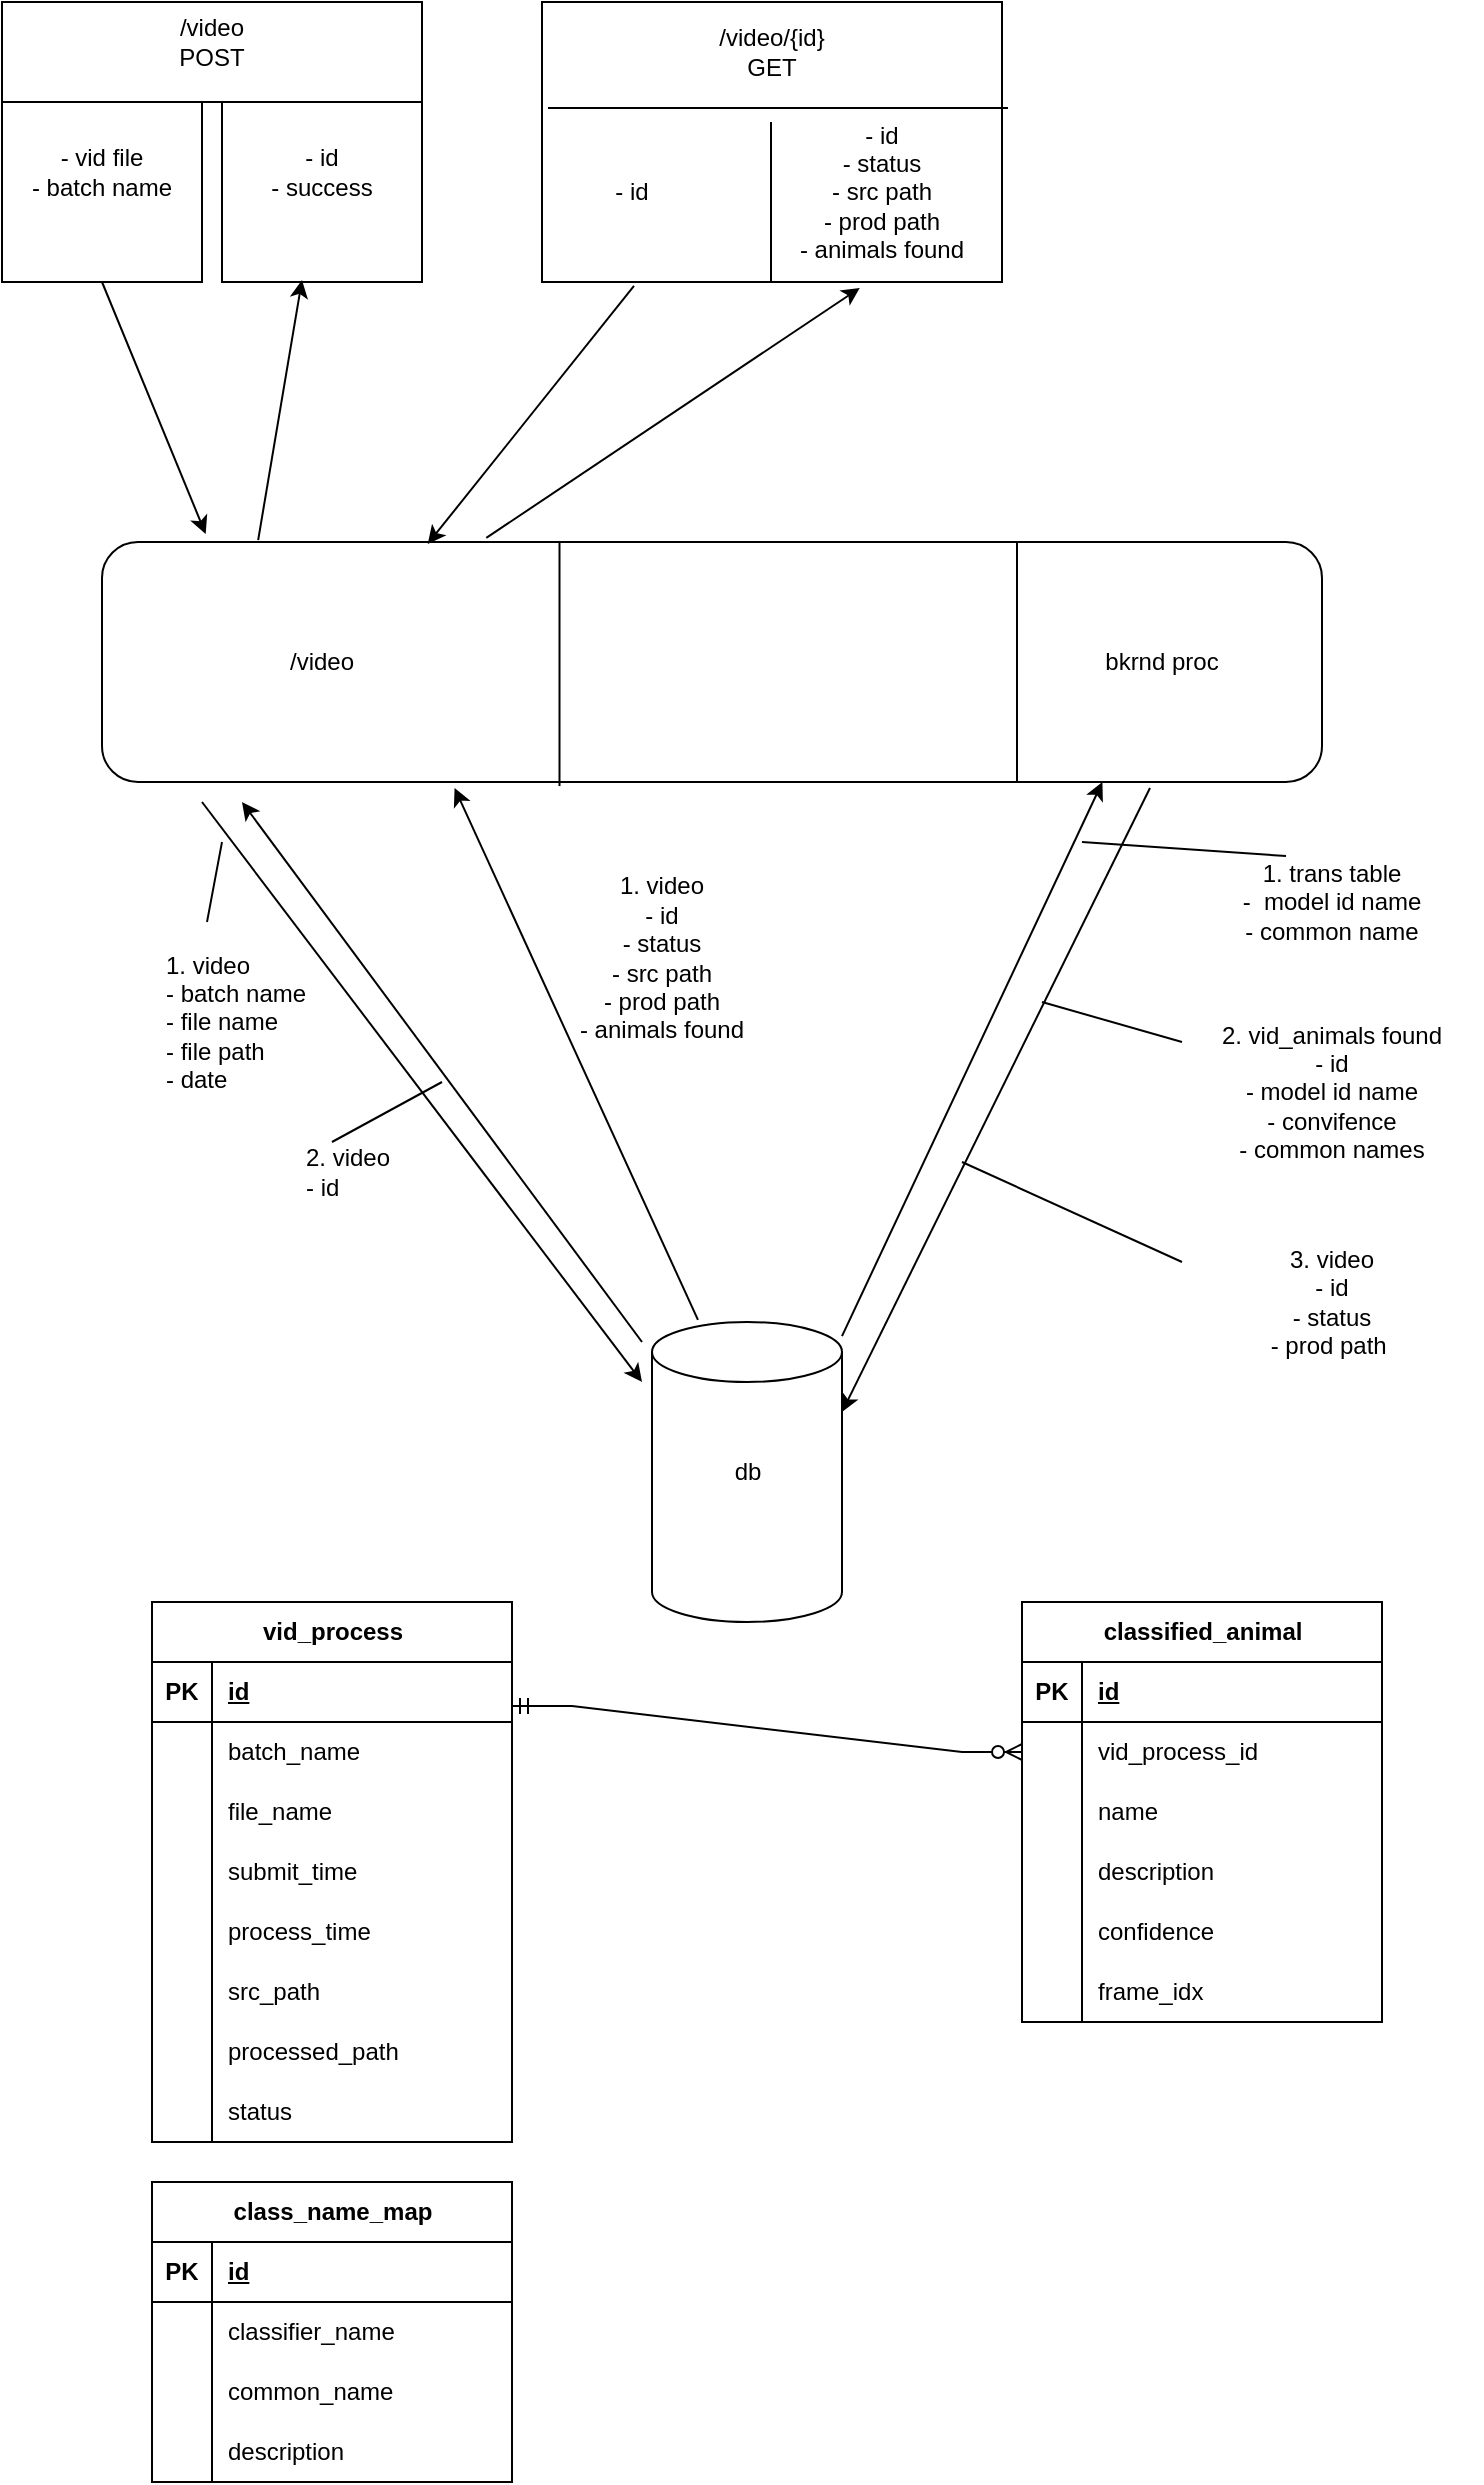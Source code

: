<mxfile version="24.2.1" type="device">
  <diagram name="Page-1" id="uIo5roDCjX_VKF2g1XFK">
    <mxGraphModel dx="830" dy="1550" grid="1" gridSize="10" guides="1" tooltips="1" connect="1" arrows="1" fold="1" page="1" pageScale="1" pageWidth="850" pageHeight="1100" math="0" shadow="0">
      <root>
        <mxCell id="0" />
        <mxCell id="1" parent="0" />
        <mxCell id="_gr7ssFAGt_kjZDbc0Gs-3" value="" style="rounded=1;whiteSpace=wrap;html=1;" vertex="1" parent="1">
          <mxGeometry x="90" y="-770" width="610" height="120" as="geometry" />
        </mxCell>
        <mxCell id="_gr7ssFAGt_kjZDbc0Gs-5" value="" style="shape=cylinder3;whiteSpace=wrap;html=1;boundedLbl=1;backgroundOutline=1;size=15;" vertex="1" parent="1">
          <mxGeometry x="365" y="-380" width="95" height="150" as="geometry" />
        </mxCell>
        <mxCell id="_gr7ssFAGt_kjZDbc0Gs-10" value="" style="rounded=0;whiteSpace=wrap;html=1;" vertex="1" parent="1">
          <mxGeometry x="40" y="-1040" width="210" height="50" as="geometry" />
        </mxCell>
        <mxCell id="_gr7ssFAGt_kjZDbc0Gs-11" value="/video&lt;div&gt;POST&lt;/div&gt;" style="text;html=1;align=center;verticalAlign=middle;whiteSpace=wrap;rounded=0;" vertex="1" parent="1">
          <mxGeometry x="115" y="-1035" width="60" height="30" as="geometry" />
        </mxCell>
        <mxCell id="_gr7ssFAGt_kjZDbc0Gs-12" value="" style="rounded=0;whiteSpace=wrap;html=1;" vertex="1" parent="1">
          <mxGeometry x="40" y="-990" width="100" height="90" as="geometry" />
        </mxCell>
        <mxCell id="_gr7ssFAGt_kjZDbc0Gs-13" value="" style="rounded=0;whiteSpace=wrap;html=1;" vertex="1" parent="1">
          <mxGeometry x="150" y="-990" width="100" height="90" as="geometry" />
        </mxCell>
        <mxCell id="_gr7ssFAGt_kjZDbc0Gs-14" value="- vid file&lt;div&gt;- batch name&lt;/div&gt;" style="text;html=1;align=center;verticalAlign=middle;whiteSpace=wrap;rounded=0;" vertex="1" parent="1">
          <mxGeometry x="50" y="-980" width="80" height="50" as="geometry" />
        </mxCell>
        <mxCell id="_gr7ssFAGt_kjZDbc0Gs-15" value="- id&lt;div&gt;- success&lt;/div&gt;" style="text;html=1;align=center;verticalAlign=middle;whiteSpace=wrap;rounded=0;" vertex="1" parent="1">
          <mxGeometry x="170" y="-970" width="60" height="30" as="geometry" />
        </mxCell>
        <mxCell id="_gr7ssFAGt_kjZDbc0Gs-17" value="1. video&lt;div&gt;- batch name&lt;/div&gt;&lt;div&gt;- file name&lt;/div&gt;&lt;div&gt;- file path&lt;/div&gt;&lt;div&gt;- date&lt;/div&gt;" style="text;html=1;align=left;verticalAlign=middle;whiteSpace=wrap;rounded=0;" vertex="1" parent="1">
          <mxGeometry x="120" y="-580" width="90" height="100" as="geometry" />
        </mxCell>
        <mxCell id="_gr7ssFAGt_kjZDbc0Gs-20" value="" style="endArrow=classic;html=1;rounded=0;" edge="1" parent="1">
          <mxGeometry width="50" height="50" relative="1" as="geometry">
            <mxPoint x="140" y="-640" as="sourcePoint" />
            <mxPoint x="360" y="-350" as="targetPoint" />
          </mxGeometry>
        </mxCell>
        <mxCell id="_gr7ssFAGt_kjZDbc0Gs-21" value="" style="endArrow=classic;html=1;rounded=0;" edge="1" parent="1">
          <mxGeometry width="50" height="50" relative="1" as="geometry">
            <mxPoint x="360" y="-370" as="sourcePoint" />
            <mxPoint x="160" y="-640" as="targetPoint" />
          </mxGeometry>
        </mxCell>
        <mxCell id="_gr7ssFAGt_kjZDbc0Gs-23" value="&lt;div style=&quot;&quot;&gt;&lt;span style=&quot;background-color: initial;&quot;&gt;2. video&lt;/span&gt;&lt;/div&gt;&lt;div&gt;- id&lt;/div&gt;" style="text;html=1;align=left;verticalAlign=middle;whiteSpace=wrap;rounded=0;" vertex="1" parent="1">
          <mxGeometry x="190" y="-470" width="60" height="30" as="geometry" />
        </mxCell>
        <mxCell id="_gr7ssFAGt_kjZDbc0Gs-25" value="" style="rounded=0;whiteSpace=wrap;html=1;" vertex="1" parent="1">
          <mxGeometry x="310" y="-1040" width="230" height="140" as="geometry" />
        </mxCell>
        <mxCell id="_gr7ssFAGt_kjZDbc0Gs-26" value="" style="endArrow=none;html=1;rounded=0;exitX=0.013;exitY=0.379;exitDx=0;exitDy=0;exitPerimeter=0;entryX=1.013;entryY=0.379;entryDx=0;entryDy=0;entryPerimeter=0;" edge="1" parent="1" source="_gr7ssFAGt_kjZDbc0Gs-25" target="_gr7ssFAGt_kjZDbc0Gs-25">
          <mxGeometry width="50" height="50" relative="1" as="geometry">
            <mxPoint x="340" y="-980" as="sourcePoint" />
            <mxPoint x="390" y="-1030" as="targetPoint" />
          </mxGeometry>
        </mxCell>
        <mxCell id="_gr7ssFAGt_kjZDbc0Gs-28" value="" style="endArrow=none;html=1;rounded=0;" edge="1" parent="1">
          <mxGeometry width="50" height="50" relative="1" as="geometry">
            <mxPoint x="424.5" y="-900" as="sourcePoint" />
            <mxPoint x="424.5" y="-980" as="targetPoint" />
          </mxGeometry>
        </mxCell>
        <mxCell id="_gr7ssFAGt_kjZDbc0Gs-29" value="/video/{id}&lt;div&gt;GET&lt;/div&gt;" style="text;html=1;align=center;verticalAlign=middle;whiteSpace=wrap;rounded=0;" vertex="1" parent="1">
          <mxGeometry x="395" y="-1030" width="60" height="30" as="geometry" />
        </mxCell>
        <mxCell id="_gr7ssFAGt_kjZDbc0Gs-30" value="- id" style="text;html=1;align=center;verticalAlign=middle;whiteSpace=wrap;rounded=0;" vertex="1" parent="1">
          <mxGeometry x="325" y="-960" width="60" height="30" as="geometry" />
        </mxCell>
        <mxCell id="_gr7ssFAGt_kjZDbc0Gs-31" value="- id&lt;div&gt;- status&lt;/div&gt;&lt;div&gt;- src path&lt;/div&gt;&lt;div&gt;- prod path&lt;/div&gt;&lt;div&gt;- animals found&lt;/div&gt;" style="text;html=1;align=center;verticalAlign=middle;whiteSpace=wrap;rounded=0;" vertex="1" parent="1">
          <mxGeometry x="430" y="-960" width="100" height="30" as="geometry" />
        </mxCell>
        <mxCell id="_gr7ssFAGt_kjZDbc0Gs-34" value="" style="endArrow=classic;html=1;rounded=0;exitX=0.128;exitY=-0.008;exitDx=0;exitDy=0;exitPerimeter=0;entryX=0.4;entryY=0.989;entryDx=0;entryDy=0;entryPerimeter=0;" edge="1" parent="1" source="_gr7ssFAGt_kjZDbc0Gs-3" target="_gr7ssFAGt_kjZDbc0Gs-13">
          <mxGeometry width="50" height="50" relative="1" as="geometry">
            <mxPoint x="630" y="-910" as="sourcePoint" />
            <mxPoint x="680" y="-960" as="targetPoint" />
          </mxGeometry>
        </mxCell>
        <mxCell id="_gr7ssFAGt_kjZDbc0Gs-35" value="" style="endArrow=classic;html=1;rounded=0;entryX=0.085;entryY=-0.033;entryDx=0;entryDy=0;entryPerimeter=0;exitX=0.5;exitY=1;exitDx=0;exitDy=0;" edge="1" parent="1" source="_gr7ssFAGt_kjZDbc0Gs-12" target="_gr7ssFAGt_kjZDbc0Gs-3">
          <mxGeometry width="50" height="50" relative="1" as="geometry">
            <mxPoint x="90" y="-830" as="sourcePoint" />
            <mxPoint x="140" y="-880" as="targetPoint" />
          </mxGeometry>
        </mxCell>
        <mxCell id="_gr7ssFAGt_kjZDbc0Gs-36" value="" style="endArrow=classic;html=1;rounded=0;exitX=0.2;exitY=1.014;exitDx=0;exitDy=0;exitPerimeter=0;entryX=0.267;entryY=0.008;entryDx=0;entryDy=0;entryPerimeter=0;" edge="1" parent="1" source="_gr7ssFAGt_kjZDbc0Gs-25" target="_gr7ssFAGt_kjZDbc0Gs-3">
          <mxGeometry width="50" height="50" relative="1" as="geometry">
            <mxPoint x="630" y="-910" as="sourcePoint" />
            <mxPoint x="680" y="-960" as="targetPoint" />
          </mxGeometry>
        </mxCell>
        <mxCell id="_gr7ssFAGt_kjZDbc0Gs-37" value="" style="endArrow=classic;html=1;rounded=0;exitX=0.315;exitY=-0.017;exitDx=0;exitDy=0;exitPerimeter=0;entryX=0.691;entryY=1.021;entryDx=0;entryDy=0;entryPerimeter=0;" edge="1" parent="1" source="_gr7ssFAGt_kjZDbc0Gs-3" target="_gr7ssFAGt_kjZDbc0Gs-25">
          <mxGeometry width="50" height="50" relative="1" as="geometry">
            <mxPoint x="630" y="-910" as="sourcePoint" />
            <mxPoint x="490" y="-890" as="targetPoint" />
          </mxGeometry>
        </mxCell>
        <mxCell id="_gr7ssFAGt_kjZDbc0Gs-39" value="" style="endArrow=none;html=1;rounded=0;entryX=0.375;entryY=0;entryDx=0;entryDy=0;entryPerimeter=0;exitX=0.375;exitY=1.017;exitDx=0;exitDy=0;exitPerimeter=0;" edge="1" parent="1" source="_gr7ssFAGt_kjZDbc0Gs-3" target="_gr7ssFAGt_kjZDbc0Gs-3">
          <mxGeometry width="50" height="50" relative="1" as="geometry">
            <mxPoint x="630" y="-670" as="sourcePoint" />
            <mxPoint x="680" y="-720" as="targetPoint" />
          </mxGeometry>
        </mxCell>
        <mxCell id="_gr7ssFAGt_kjZDbc0Gs-40" value="" style="endArrow=none;html=1;rounded=0;exitX=0.25;exitY=0;exitDx=0;exitDy=0;" edge="1" parent="1" source="_gr7ssFAGt_kjZDbc0Gs-23">
          <mxGeometry width="50" height="50" relative="1" as="geometry">
            <mxPoint x="220" y="-480" as="sourcePoint" />
            <mxPoint x="260" y="-500" as="targetPoint" />
          </mxGeometry>
        </mxCell>
        <mxCell id="_gr7ssFAGt_kjZDbc0Gs-41" value="" style="endArrow=none;html=1;rounded=0;exitX=0.25;exitY=0;exitDx=0;exitDy=0;" edge="1" parent="1" source="_gr7ssFAGt_kjZDbc0Gs-17">
          <mxGeometry width="50" height="50" relative="1" as="geometry">
            <mxPoint x="100" y="-570" as="sourcePoint" />
            <mxPoint x="150" y="-620" as="targetPoint" />
          </mxGeometry>
        </mxCell>
        <mxCell id="_gr7ssFAGt_kjZDbc0Gs-43" value="" style="endArrow=classic;html=1;rounded=0;exitX=0.242;exitY=-0.007;exitDx=0;exitDy=0;exitPerimeter=0;entryX=0.289;entryY=1.025;entryDx=0;entryDy=0;entryPerimeter=0;" edge="1" parent="1" source="_gr7ssFAGt_kjZDbc0Gs-5" target="_gr7ssFAGt_kjZDbc0Gs-3">
          <mxGeometry width="50" height="50" relative="1" as="geometry">
            <mxPoint x="630" y="-670" as="sourcePoint" />
            <mxPoint x="680" y="-720" as="targetPoint" />
          </mxGeometry>
        </mxCell>
        <mxCell id="_gr7ssFAGt_kjZDbc0Gs-44" value="1. video&lt;div&gt;- id&lt;/div&gt;&lt;div&gt;- status&lt;/div&gt;&lt;div&gt;- src path&lt;/div&gt;&lt;div&gt;- prod path&lt;/div&gt;&lt;div&gt;- animals found&lt;/div&gt;" style="text;html=1;align=center;verticalAlign=middle;whiteSpace=wrap;rounded=0;" vertex="1" parent="1">
          <mxGeometry x="320" y="-580" width="100" height="35" as="geometry" />
        </mxCell>
        <mxCell id="_gr7ssFAGt_kjZDbc0Gs-45" value="" style="endArrow=none;html=1;rounded=0;exitX=0.75;exitY=1;exitDx=0;exitDy=0;entryX=0.75;entryY=0;entryDx=0;entryDy=0;" edge="1" parent="1" source="_gr7ssFAGt_kjZDbc0Gs-3" target="_gr7ssFAGt_kjZDbc0Gs-3">
          <mxGeometry width="50" height="50" relative="1" as="geometry">
            <mxPoint x="630" y="-670" as="sourcePoint" />
            <mxPoint x="680" y="-720" as="targetPoint" />
          </mxGeometry>
        </mxCell>
        <mxCell id="_gr7ssFAGt_kjZDbc0Gs-46" value="bkrnd proc" style="text;html=1;align=center;verticalAlign=middle;whiteSpace=wrap;rounded=0;" vertex="1" parent="1">
          <mxGeometry x="590" y="-725" width="60" height="30" as="geometry" />
        </mxCell>
        <mxCell id="_gr7ssFAGt_kjZDbc0Gs-47" value="" style="endArrow=classic;html=1;rounded=0;exitX=0.859;exitY=1.025;exitDx=0;exitDy=0;exitPerimeter=0;entryX=1;entryY=0;entryDx=0;entryDy=45;entryPerimeter=0;" edge="1" parent="1" source="_gr7ssFAGt_kjZDbc0Gs-3" target="_gr7ssFAGt_kjZDbc0Gs-5">
          <mxGeometry width="50" height="50" relative="1" as="geometry">
            <mxPoint x="630" y="-670" as="sourcePoint" />
            <mxPoint x="680" y="-720" as="targetPoint" />
          </mxGeometry>
        </mxCell>
        <mxCell id="_gr7ssFAGt_kjZDbc0Gs-48" value="" style="endArrow=classic;html=1;rounded=0;exitX=1;exitY=0.047;exitDx=0;exitDy=0;exitPerimeter=0;entryX=0.82;entryY=1;entryDx=0;entryDy=0;entryPerimeter=0;" edge="1" parent="1" source="_gr7ssFAGt_kjZDbc0Gs-5" target="_gr7ssFAGt_kjZDbc0Gs-3">
          <mxGeometry width="50" height="50" relative="1" as="geometry">
            <mxPoint x="630" y="-670" as="sourcePoint" />
            <mxPoint x="680" y="-720" as="targetPoint" />
          </mxGeometry>
        </mxCell>
        <mxCell id="_gr7ssFAGt_kjZDbc0Gs-49" value="1. trans table&lt;div&gt;-&amp;nbsp; model id name&lt;/div&gt;&lt;div&gt;- common name&lt;/div&gt;" style="text;html=1;align=center;verticalAlign=middle;whiteSpace=wrap;rounded=0;" vertex="1" parent="1">
          <mxGeometry x="640" y="-610" width="130" height="40" as="geometry" />
        </mxCell>
        <mxCell id="_gr7ssFAGt_kjZDbc0Gs-50" value="" style="endArrow=none;html=1;rounded=0;entryX=0.323;entryY=-0.075;entryDx=0;entryDy=0;entryPerimeter=0;" edge="1" parent="1" target="_gr7ssFAGt_kjZDbc0Gs-49">
          <mxGeometry width="50" height="50" relative="1" as="geometry">
            <mxPoint x="580" y="-620" as="sourcePoint" />
            <mxPoint x="680" y="-720" as="targetPoint" />
          </mxGeometry>
        </mxCell>
        <mxCell id="_gr7ssFAGt_kjZDbc0Gs-51" value="3. video&lt;div&gt;- id&lt;/div&gt;&lt;div&gt;- status&lt;/div&gt;&lt;div&gt;- prod path&amp;nbsp;&lt;/div&gt;" style="text;html=1;align=center;verticalAlign=middle;whiteSpace=wrap;rounded=0;" vertex="1" parent="1">
          <mxGeometry x="630" y="-410" width="150" height="40" as="geometry" />
        </mxCell>
        <mxCell id="_gr7ssFAGt_kjZDbc0Gs-52" value="2. vid_animals found&lt;div&gt;- id&lt;/div&gt;&lt;div&gt;- model id name&lt;/div&gt;&lt;div&gt;- convifence&lt;/div&gt;&lt;div&gt;- common names&lt;/div&gt;" style="text;html=1;align=center;verticalAlign=middle;whiteSpace=wrap;rounded=0;" vertex="1" parent="1">
          <mxGeometry x="630" y="-520" width="150" height="50" as="geometry" />
        </mxCell>
        <mxCell id="_gr7ssFAGt_kjZDbc0Gs-53" value="" style="endArrow=none;html=1;rounded=0;entryX=0;entryY=0;entryDx=0;entryDy=0;" edge="1" parent="1" target="_gr7ssFAGt_kjZDbc0Gs-52">
          <mxGeometry width="50" height="50" relative="1" as="geometry">
            <mxPoint x="560" y="-540" as="sourcePoint" />
            <mxPoint x="680" y="-720" as="targetPoint" />
          </mxGeometry>
        </mxCell>
        <mxCell id="_gr7ssFAGt_kjZDbc0Gs-54" value="" style="endArrow=none;html=1;rounded=0;entryX=0;entryY=0;entryDx=0;entryDy=0;" edge="1" parent="1" target="_gr7ssFAGt_kjZDbc0Gs-51">
          <mxGeometry width="50" height="50" relative="1" as="geometry">
            <mxPoint x="520" y="-460" as="sourcePoint" />
            <mxPoint x="680" y="-720" as="targetPoint" />
          </mxGeometry>
        </mxCell>
        <mxCell id="_gr7ssFAGt_kjZDbc0Gs-55" value="/video" style="text;html=1;align=center;verticalAlign=middle;whiteSpace=wrap;rounded=0;" vertex="1" parent="1">
          <mxGeometry x="170" y="-725" width="60" height="30" as="geometry" />
        </mxCell>
        <mxCell id="_gr7ssFAGt_kjZDbc0Gs-69" value="classified_animal" style="shape=table;startSize=30;container=1;collapsible=1;childLayout=tableLayout;fixedRows=1;rowLines=0;fontStyle=1;align=center;resizeLast=1;html=1;" vertex="1" parent="1">
          <mxGeometry x="550" y="-240" width="180" height="210" as="geometry" />
        </mxCell>
        <mxCell id="_gr7ssFAGt_kjZDbc0Gs-70" value="" style="shape=tableRow;horizontal=0;startSize=0;swimlaneHead=0;swimlaneBody=0;fillColor=none;collapsible=0;dropTarget=0;points=[[0,0.5],[1,0.5]];portConstraint=eastwest;top=0;left=0;right=0;bottom=1;" vertex="1" parent="_gr7ssFAGt_kjZDbc0Gs-69">
          <mxGeometry y="30" width="180" height="30" as="geometry" />
        </mxCell>
        <mxCell id="_gr7ssFAGt_kjZDbc0Gs-71" value="PK" style="shape=partialRectangle;connectable=0;fillColor=none;top=0;left=0;bottom=0;right=0;fontStyle=1;overflow=hidden;whiteSpace=wrap;html=1;" vertex="1" parent="_gr7ssFAGt_kjZDbc0Gs-70">
          <mxGeometry width="30" height="30" as="geometry">
            <mxRectangle width="30" height="30" as="alternateBounds" />
          </mxGeometry>
        </mxCell>
        <mxCell id="_gr7ssFAGt_kjZDbc0Gs-72" value="id" style="shape=partialRectangle;connectable=0;fillColor=none;top=0;left=0;bottom=0;right=0;align=left;spacingLeft=6;fontStyle=5;overflow=hidden;whiteSpace=wrap;html=1;" vertex="1" parent="_gr7ssFAGt_kjZDbc0Gs-70">
          <mxGeometry x="30" width="150" height="30" as="geometry">
            <mxRectangle width="150" height="30" as="alternateBounds" />
          </mxGeometry>
        </mxCell>
        <mxCell id="_gr7ssFAGt_kjZDbc0Gs-73" value="" style="shape=tableRow;horizontal=0;startSize=0;swimlaneHead=0;swimlaneBody=0;fillColor=none;collapsible=0;dropTarget=0;points=[[0,0.5],[1,0.5]];portConstraint=eastwest;top=0;left=0;right=0;bottom=0;" vertex="1" parent="_gr7ssFAGt_kjZDbc0Gs-69">
          <mxGeometry y="60" width="180" height="30" as="geometry" />
        </mxCell>
        <mxCell id="_gr7ssFAGt_kjZDbc0Gs-74" value="" style="shape=partialRectangle;connectable=0;fillColor=none;top=0;left=0;bottom=0;right=0;editable=1;overflow=hidden;whiteSpace=wrap;html=1;" vertex="1" parent="_gr7ssFAGt_kjZDbc0Gs-73">
          <mxGeometry width="30" height="30" as="geometry">
            <mxRectangle width="30" height="30" as="alternateBounds" />
          </mxGeometry>
        </mxCell>
        <mxCell id="_gr7ssFAGt_kjZDbc0Gs-75" value="vid_process_id" style="shape=partialRectangle;connectable=0;fillColor=none;top=0;left=0;bottom=0;right=0;align=left;spacingLeft=6;overflow=hidden;whiteSpace=wrap;html=1;" vertex="1" parent="_gr7ssFAGt_kjZDbc0Gs-73">
          <mxGeometry x="30" width="150" height="30" as="geometry">
            <mxRectangle width="150" height="30" as="alternateBounds" />
          </mxGeometry>
        </mxCell>
        <mxCell id="_gr7ssFAGt_kjZDbc0Gs-76" value="" style="shape=tableRow;horizontal=0;startSize=0;swimlaneHead=0;swimlaneBody=0;fillColor=none;collapsible=0;dropTarget=0;points=[[0,0.5],[1,0.5]];portConstraint=eastwest;top=0;left=0;right=0;bottom=0;" vertex="1" parent="_gr7ssFAGt_kjZDbc0Gs-69">
          <mxGeometry y="90" width="180" height="30" as="geometry" />
        </mxCell>
        <mxCell id="_gr7ssFAGt_kjZDbc0Gs-77" value="" style="shape=partialRectangle;connectable=0;fillColor=none;top=0;left=0;bottom=0;right=0;editable=1;overflow=hidden;whiteSpace=wrap;html=1;" vertex="1" parent="_gr7ssFAGt_kjZDbc0Gs-76">
          <mxGeometry width="30" height="30" as="geometry">
            <mxRectangle width="30" height="30" as="alternateBounds" />
          </mxGeometry>
        </mxCell>
        <mxCell id="_gr7ssFAGt_kjZDbc0Gs-78" value="name" style="shape=partialRectangle;connectable=0;fillColor=none;top=0;left=0;bottom=0;right=0;align=left;spacingLeft=6;overflow=hidden;whiteSpace=wrap;html=1;" vertex="1" parent="_gr7ssFAGt_kjZDbc0Gs-76">
          <mxGeometry x="30" width="150" height="30" as="geometry">
            <mxRectangle width="150" height="30" as="alternateBounds" />
          </mxGeometry>
        </mxCell>
        <mxCell id="_gr7ssFAGt_kjZDbc0Gs-79" value="" style="shape=tableRow;horizontal=0;startSize=0;swimlaneHead=0;swimlaneBody=0;fillColor=none;collapsible=0;dropTarget=0;points=[[0,0.5],[1,0.5]];portConstraint=eastwest;top=0;left=0;right=0;bottom=0;" vertex="1" parent="_gr7ssFAGt_kjZDbc0Gs-69">
          <mxGeometry y="120" width="180" height="30" as="geometry" />
        </mxCell>
        <mxCell id="_gr7ssFAGt_kjZDbc0Gs-80" value="" style="shape=partialRectangle;connectable=0;fillColor=none;top=0;left=0;bottom=0;right=0;editable=1;overflow=hidden;whiteSpace=wrap;html=1;" vertex="1" parent="_gr7ssFAGt_kjZDbc0Gs-79">
          <mxGeometry width="30" height="30" as="geometry">
            <mxRectangle width="30" height="30" as="alternateBounds" />
          </mxGeometry>
        </mxCell>
        <mxCell id="_gr7ssFAGt_kjZDbc0Gs-81" value="description" style="shape=partialRectangle;connectable=0;fillColor=none;top=0;left=0;bottom=0;right=0;align=left;spacingLeft=6;overflow=hidden;whiteSpace=wrap;html=1;" vertex="1" parent="_gr7ssFAGt_kjZDbc0Gs-79">
          <mxGeometry x="30" width="150" height="30" as="geometry">
            <mxRectangle width="150" height="30" as="alternateBounds" />
          </mxGeometry>
        </mxCell>
        <mxCell id="_gr7ssFAGt_kjZDbc0Gs-154" value="" style="shape=tableRow;horizontal=0;startSize=0;swimlaneHead=0;swimlaneBody=0;fillColor=none;collapsible=0;dropTarget=0;points=[[0,0.5],[1,0.5]];portConstraint=eastwest;top=0;left=0;right=0;bottom=0;" vertex="1" parent="_gr7ssFAGt_kjZDbc0Gs-69">
          <mxGeometry y="150" width="180" height="30" as="geometry" />
        </mxCell>
        <mxCell id="_gr7ssFAGt_kjZDbc0Gs-155" value="" style="shape=partialRectangle;connectable=0;fillColor=none;top=0;left=0;bottom=0;right=0;editable=1;overflow=hidden;whiteSpace=wrap;html=1;" vertex="1" parent="_gr7ssFAGt_kjZDbc0Gs-154">
          <mxGeometry width="30" height="30" as="geometry">
            <mxRectangle width="30" height="30" as="alternateBounds" />
          </mxGeometry>
        </mxCell>
        <mxCell id="_gr7ssFAGt_kjZDbc0Gs-156" value="confidence" style="shape=partialRectangle;connectable=0;fillColor=none;top=0;left=0;bottom=0;right=0;align=left;spacingLeft=6;overflow=hidden;whiteSpace=wrap;html=1;" vertex="1" parent="_gr7ssFAGt_kjZDbc0Gs-154">
          <mxGeometry x="30" width="150" height="30" as="geometry">
            <mxRectangle width="150" height="30" as="alternateBounds" />
          </mxGeometry>
        </mxCell>
        <mxCell id="_gr7ssFAGt_kjZDbc0Gs-157" value="" style="shape=tableRow;horizontal=0;startSize=0;swimlaneHead=0;swimlaneBody=0;fillColor=none;collapsible=0;dropTarget=0;points=[[0,0.5],[1,0.5]];portConstraint=eastwest;top=0;left=0;right=0;bottom=0;" vertex="1" parent="_gr7ssFAGt_kjZDbc0Gs-69">
          <mxGeometry y="180" width="180" height="30" as="geometry" />
        </mxCell>
        <mxCell id="_gr7ssFAGt_kjZDbc0Gs-158" value="" style="shape=partialRectangle;connectable=0;fillColor=none;top=0;left=0;bottom=0;right=0;editable=1;overflow=hidden;whiteSpace=wrap;html=1;" vertex="1" parent="_gr7ssFAGt_kjZDbc0Gs-157">
          <mxGeometry width="30" height="30" as="geometry">
            <mxRectangle width="30" height="30" as="alternateBounds" />
          </mxGeometry>
        </mxCell>
        <mxCell id="_gr7ssFAGt_kjZDbc0Gs-159" value="frame_idx" style="shape=partialRectangle;connectable=0;fillColor=none;top=0;left=0;bottom=0;right=0;align=left;spacingLeft=6;overflow=hidden;whiteSpace=wrap;html=1;" vertex="1" parent="_gr7ssFAGt_kjZDbc0Gs-157">
          <mxGeometry x="30" width="150" height="30" as="geometry">
            <mxRectangle width="150" height="30" as="alternateBounds" />
          </mxGeometry>
        </mxCell>
        <mxCell id="_gr7ssFAGt_kjZDbc0Gs-95" value="vid_process" style="shape=table;startSize=30;container=1;collapsible=1;childLayout=tableLayout;fixedRows=1;rowLines=0;fontStyle=1;align=center;resizeLast=1;html=1;" vertex="1" parent="1">
          <mxGeometry x="115" y="-240" width="180" height="270" as="geometry" />
        </mxCell>
        <mxCell id="_gr7ssFAGt_kjZDbc0Gs-96" value="" style="shape=tableRow;horizontal=0;startSize=0;swimlaneHead=0;swimlaneBody=0;fillColor=none;collapsible=0;dropTarget=0;points=[[0,0.5],[1,0.5]];portConstraint=eastwest;top=0;left=0;right=0;bottom=1;" vertex="1" parent="_gr7ssFAGt_kjZDbc0Gs-95">
          <mxGeometry y="30" width="180" height="30" as="geometry" />
        </mxCell>
        <mxCell id="_gr7ssFAGt_kjZDbc0Gs-97" value="PK" style="shape=partialRectangle;connectable=0;fillColor=none;top=0;left=0;bottom=0;right=0;fontStyle=1;overflow=hidden;whiteSpace=wrap;html=1;" vertex="1" parent="_gr7ssFAGt_kjZDbc0Gs-96">
          <mxGeometry width="30" height="30" as="geometry">
            <mxRectangle width="30" height="30" as="alternateBounds" />
          </mxGeometry>
        </mxCell>
        <mxCell id="_gr7ssFAGt_kjZDbc0Gs-98" value="&lt;span style=&quot;text-align: center; text-wrap: nowrap;&quot;&gt;id&lt;/span&gt;" style="shape=partialRectangle;connectable=0;fillColor=none;top=0;left=0;bottom=0;right=0;align=left;spacingLeft=6;fontStyle=5;overflow=hidden;whiteSpace=wrap;html=1;" vertex="1" parent="_gr7ssFAGt_kjZDbc0Gs-96">
          <mxGeometry x="30" width="150" height="30" as="geometry">
            <mxRectangle width="150" height="30" as="alternateBounds" />
          </mxGeometry>
        </mxCell>
        <mxCell id="_gr7ssFAGt_kjZDbc0Gs-99" value="" style="shape=tableRow;horizontal=0;startSize=0;swimlaneHead=0;swimlaneBody=0;fillColor=none;collapsible=0;dropTarget=0;points=[[0,0.5],[1,0.5]];portConstraint=eastwest;top=0;left=0;right=0;bottom=0;" vertex="1" parent="_gr7ssFAGt_kjZDbc0Gs-95">
          <mxGeometry y="60" width="180" height="30" as="geometry" />
        </mxCell>
        <mxCell id="_gr7ssFAGt_kjZDbc0Gs-100" value="" style="shape=partialRectangle;connectable=0;fillColor=none;top=0;left=0;bottom=0;right=0;editable=1;overflow=hidden;whiteSpace=wrap;html=1;" vertex="1" parent="_gr7ssFAGt_kjZDbc0Gs-99">
          <mxGeometry width="30" height="30" as="geometry">
            <mxRectangle width="30" height="30" as="alternateBounds" />
          </mxGeometry>
        </mxCell>
        <mxCell id="_gr7ssFAGt_kjZDbc0Gs-101" value="batch_name" style="shape=partialRectangle;connectable=0;fillColor=none;top=0;left=0;bottom=0;right=0;align=left;spacingLeft=6;overflow=hidden;whiteSpace=wrap;html=1;" vertex="1" parent="_gr7ssFAGt_kjZDbc0Gs-99">
          <mxGeometry x="30" width="150" height="30" as="geometry">
            <mxRectangle width="150" height="30" as="alternateBounds" />
          </mxGeometry>
        </mxCell>
        <mxCell id="_gr7ssFAGt_kjZDbc0Gs-102" value="" style="shape=tableRow;horizontal=0;startSize=0;swimlaneHead=0;swimlaneBody=0;fillColor=none;collapsible=0;dropTarget=0;points=[[0,0.5],[1,0.5]];portConstraint=eastwest;top=0;left=0;right=0;bottom=0;" vertex="1" parent="_gr7ssFAGt_kjZDbc0Gs-95">
          <mxGeometry y="90" width="180" height="30" as="geometry" />
        </mxCell>
        <mxCell id="_gr7ssFAGt_kjZDbc0Gs-103" value="" style="shape=partialRectangle;connectable=0;fillColor=none;top=0;left=0;bottom=0;right=0;editable=1;overflow=hidden;whiteSpace=wrap;html=1;" vertex="1" parent="_gr7ssFAGt_kjZDbc0Gs-102">
          <mxGeometry width="30" height="30" as="geometry">
            <mxRectangle width="30" height="30" as="alternateBounds" />
          </mxGeometry>
        </mxCell>
        <mxCell id="_gr7ssFAGt_kjZDbc0Gs-104" value="file_name" style="shape=partialRectangle;connectable=0;fillColor=none;top=0;left=0;bottom=0;right=0;align=left;spacingLeft=6;overflow=hidden;whiteSpace=wrap;html=1;" vertex="1" parent="_gr7ssFAGt_kjZDbc0Gs-102">
          <mxGeometry x="30" width="150" height="30" as="geometry">
            <mxRectangle width="150" height="30" as="alternateBounds" />
          </mxGeometry>
        </mxCell>
        <mxCell id="_gr7ssFAGt_kjZDbc0Gs-105" value="" style="shape=tableRow;horizontal=0;startSize=0;swimlaneHead=0;swimlaneBody=0;fillColor=none;collapsible=0;dropTarget=0;points=[[0,0.5],[1,0.5]];portConstraint=eastwest;top=0;left=0;right=0;bottom=0;" vertex="1" parent="_gr7ssFAGt_kjZDbc0Gs-95">
          <mxGeometry y="120" width="180" height="30" as="geometry" />
        </mxCell>
        <mxCell id="_gr7ssFAGt_kjZDbc0Gs-106" value="" style="shape=partialRectangle;connectable=0;fillColor=none;top=0;left=0;bottom=0;right=0;editable=1;overflow=hidden;whiteSpace=wrap;html=1;" vertex="1" parent="_gr7ssFAGt_kjZDbc0Gs-105">
          <mxGeometry width="30" height="30" as="geometry">
            <mxRectangle width="30" height="30" as="alternateBounds" />
          </mxGeometry>
        </mxCell>
        <mxCell id="_gr7ssFAGt_kjZDbc0Gs-107" value="submit_time" style="shape=partialRectangle;connectable=0;fillColor=none;top=0;left=0;bottom=0;right=0;align=left;spacingLeft=6;overflow=hidden;whiteSpace=wrap;html=1;" vertex="1" parent="_gr7ssFAGt_kjZDbc0Gs-105">
          <mxGeometry x="30" width="150" height="30" as="geometry">
            <mxRectangle width="150" height="30" as="alternateBounds" />
          </mxGeometry>
        </mxCell>
        <mxCell id="_gr7ssFAGt_kjZDbc0Gs-109" value="" style="shape=tableRow;horizontal=0;startSize=0;swimlaneHead=0;swimlaneBody=0;fillColor=none;collapsible=0;dropTarget=0;points=[[0,0.5],[1,0.5]];portConstraint=eastwest;top=0;left=0;right=0;bottom=0;" vertex="1" parent="_gr7ssFAGt_kjZDbc0Gs-95">
          <mxGeometry y="150" width="180" height="30" as="geometry" />
        </mxCell>
        <mxCell id="_gr7ssFAGt_kjZDbc0Gs-110" value="" style="shape=partialRectangle;connectable=0;fillColor=none;top=0;left=0;bottom=0;right=0;editable=1;overflow=hidden;whiteSpace=wrap;html=1;" vertex="1" parent="_gr7ssFAGt_kjZDbc0Gs-109">
          <mxGeometry width="30" height="30" as="geometry">
            <mxRectangle width="30" height="30" as="alternateBounds" />
          </mxGeometry>
        </mxCell>
        <mxCell id="_gr7ssFAGt_kjZDbc0Gs-111" value="process_time" style="shape=partialRectangle;connectable=0;fillColor=none;top=0;left=0;bottom=0;right=0;align=left;spacingLeft=6;overflow=hidden;whiteSpace=wrap;html=1;" vertex="1" parent="_gr7ssFAGt_kjZDbc0Gs-109">
          <mxGeometry x="30" width="150" height="30" as="geometry">
            <mxRectangle width="150" height="30" as="alternateBounds" />
          </mxGeometry>
        </mxCell>
        <mxCell id="_gr7ssFAGt_kjZDbc0Gs-128" value="" style="shape=tableRow;horizontal=0;startSize=0;swimlaneHead=0;swimlaneBody=0;fillColor=none;collapsible=0;dropTarget=0;points=[[0,0.5],[1,0.5]];portConstraint=eastwest;top=0;left=0;right=0;bottom=0;" vertex="1" parent="_gr7ssFAGt_kjZDbc0Gs-95">
          <mxGeometry y="180" width="180" height="30" as="geometry" />
        </mxCell>
        <mxCell id="_gr7ssFAGt_kjZDbc0Gs-129" value="" style="shape=partialRectangle;connectable=0;fillColor=none;top=0;left=0;bottom=0;right=0;editable=1;overflow=hidden;whiteSpace=wrap;html=1;" vertex="1" parent="_gr7ssFAGt_kjZDbc0Gs-128">
          <mxGeometry width="30" height="30" as="geometry">
            <mxRectangle width="30" height="30" as="alternateBounds" />
          </mxGeometry>
        </mxCell>
        <mxCell id="_gr7ssFAGt_kjZDbc0Gs-130" value="src_path" style="shape=partialRectangle;connectable=0;fillColor=none;top=0;left=0;bottom=0;right=0;align=left;spacingLeft=6;overflow=hidden;whiteSpace=wrap;html=1;" vertex="1" parent="_gr7ssFAGt_kjZDbc0Gs-128">
          <mxGeometry x="30" width="150" height="30" as="geometry">
            <mxRectangle width="150" height="30" as="alternateBounds" />
          </mxGeometry>
        </mxCell>
        <mxCell id="_gr7ssFAGt_kjZDbc0Gs-131" value="" style="shape=tableRow;horizontal=0;startSize=0;swimlaneHead=0;swimlaneBody=0;fillColor=none;collapsible=0;dropTarget=0;points=[[0,0.5],[1,0.5]];portConstraint=eastwest;top=0;left=0;right=0;bottom=0;" vertex="1" parent="_gr7ssFAGt_kjZDbc0Gs-95">
          <mxGeometry y="210" width="180" height="30" as="geometry" />
        </mxCell>
        <mxCell id="_gr7ssFAGt_kjZDbc0Gs-132" value="" style="shape=partialRectangle;connectable=0;fillColor=none;top=0;left=0;bottom=0;right=0;editable=1;overflow=hidden;whiteSpace=wrap;html=1;" vertex="1" parent="_gr7ssFAGt_kjZDbc0Gs-131">
          <mxGeometry width="30" height="30" as="geometry">
            <mxRectangle width="30" height="30" as="alternateBounds" />
          </mxGeometry>
        </mxCell>
        <mxCell id="_gr7ssFAGt_kjZDbc0Gs-133" value="processed_path" style="shape=partialRectangle;connectable=0;fillColor=none;top=0;left=0;bottom=0;right=0;align=left;spacingLeft=6;overflow=hidden;whiteSpace=wrap;html=1;" vertex="1" parent="_gr7ssFAGt_kjZDbc0Gs-131">
          <mxGeometry x="30" width="150" height="30" as="geometry">
            <mxRectangle width="150" height="30" as="alternateBounds" />
          </mxGeometry>
        </mxCell>
        <mxCell id="_gr7ssFAGt_kjZDbc0Gs-134" value="" style="shape=tableRow;horizontal=0;startSize=0;swimlaneHead=0;swimlaneBody=0;fillColor=none;collapsible=0;dropTarget=0;points=[[0,0.5],[1,0.5]];portConstraint=eastwest;top=0;left=0;right=0;bottom=0;" vertex="1" parent="_gr7ssFAGt_kjZDbc0Gs-95">
          <mxGeometry y="240" width="180" height="30" as="geometry" />
        </mxCell>
        <mxCell id="_gr7ssFAGt_kjZDbc0Gs-135" value="" style="shape=partialRectangle;connectable=0;fillColor=none;top=0;left=0;bottom=0;right=0;editable=1;overflow=hidden;whiteSpace=wrap;html=1;" vertex="1" parent="_gr7ssFAGt_kjZDbc0Gs-134">
          <mxGeometry width="30" height="30" as="geometry">
            <mxRectangle width="30" height="30" as="alternateBounds" />
          </mxGeometry>
        </mxCell>
        <mxCell id="_gr7ssFAGt_kjZDbc0Gs-136" value="status" style="shape=partialRectangle;connectable=0;fillColor=none;top=0;left=0;bottom=0;right=0;align=left;spacingLeft=6;overflow=hidden;whiteSpace=wrap;html=1;" vertex="1" parent="_gr7ssFAGt_kjZDbc0Gs-134">
          <mxGeometry x="30" width="150" height="30" as="geometry">
            <mxRectangle width="150" height="30" as="alternateBounds" />
          </mxGeometry>
        </mxCell>
        <mxCell id="_gr7ssFAGt_kjZDbc0Gs-108" value="db" style="text;html=1;align=center;verticalAlign=middle;whiteSpace=wrap;rounded=0;" vertex="1" parent="1">
          <mxGeometry x="382.5" y="-320" width="60" height="30" as="geometry" />
        </mxCell>
        <mxCell id="_gr7ssFAGt_kjZDbc0Gs-137" value="" style="edgeStyle=entityRelationEdgeStyle;fontSize=12;html=1;endArrow=ERzeroToMany;startArrow=ERmandOne;rounded=0;exitX=1;exitY=0.733;exitDx=0;exitDy=0;exitPerimeter=0;entryX=0;entryY=0.5;entryDx=0;entryDy=0;" edge="1" parent="1" source="_gr7ssFAGt_kjZDbc0Gs-96" target="_gr7ssFAGt_kjZDbc0Gs-73">
          <mxGeometry width="100" height="100" relative="1" as="geometry">
            <mxPoint x="345" y="-120" as="sourcePoint" />
            <mxPoint x="445" y="-220" as="targetPoint" />
          </mxGeometry>
        </mxCell>
        <mxCell id="_gr7ssFAGt_kjZDbc0Gs-138" value="class_name_map" style="shape=table;startSize=30;container=1;collapsible=1;childLayout=tableLayout;fixedRows=1;rowLines=0;fontStyle=1;align=center;resizeLast=1;html=1;" vertex="1" parent="1">
          <mxGeometry x="115" y="50" width="180" height="150" as="geometry" />
        </mxCell>
        <mxCell id="_gr7ssFAGt_kjZDbc0Gs-139" value="" style="shape=tableRow;horizontal=0;startSize=0;swimlaneHead=0;swimlaneBody=0;fillColor=none;collapsible=0;dropTarget=0;points=[[0,0.5],[1,0.5]];portConstraint=eastwest;top=0;left=0;right=0;bottom=1;" vertex="1" parent="_gr7ssFAGt_kjZDbc0Gs-138">
          <mxGeometry y="30" width="180" height="30" as="geometry" />
        </mxCell>
        <mxCell id="_gr7ssFAGt_kjZDbc0Gs-140" value="PK" style="shape=partialRectangle;connectable=0;fillColor=none;top=0;left=0;bottom=0;right=0;fontStyle=1;overflow=hidden;whiteSpace=wrap;html=1;" vertex="1" parent="_gr7ssFAGt_kjZDbc0Gs-139">
          <mxGeometry width="30" height="30" as="geometry">
            <mxRectangle width="30" height="30" as="alternateBounds" />
          </mxGeometry>
        </mxCell>
        <mxCell id="_gr7ssFAGt_kjZDbc0Gs-141" value="id" style="shape=partialRectangle;connectable=0;fillColor=none;top=0;left=0;bottom=0;right=0;align=left;spacingLeft=6;fontStyle=5;overflow=hidden;whiteSpace=wrap;html=1;" vertex="1" parent="_gr7ssFAGt_kjZDbc0Gs-139">
          <mxGeometry x="30" width="150" height="30" as="geometry">
            <mxRectangle width="150" height="30" as="alternateBounds" />
          </mxGeometry>
        </mxCell>
        <mxCell id="_gr7ssFAGt_kjZDbc0Gs-142" value="" style="shape=tableRow;horizontal=0;startSize=0;swimlaneHead=0;swimlaneBody=0;fillColor=none;collapsible=0;dropTarget=0;points=[[0,0.5],[1,0.5]];portConstraint=eastwest;top=0;left=0;right=0;bottom=0;" vertex="1" parent="_gr7ssFAGt_kjZDbc0Gs-138">
          <mxGeometry y="60" width="180" height="30" as="geometry" />
        </mxCell>
        <mxCell id="_gr7ssFAGt_kjZDbc0Gs-143" value="" style="shape=partialRectangle;connectable=0;fillColor=none;top=0;left=0;bottom=0;right=0;editable=1;overflow=hidden;whiteSpace=wrap;html=1;" vertex="1" parent="_gr7ssFAGt_kjZDbc0Gs-142">
          <mxGeometry width="30" height="30" as="geometry">
            <mxRectangle width="30" height="30" as="alternateBounds" />
          </mxGeometry>
        </mxCell>
        <mxCell id="_gr7ssFAGt_kjZDbc0Gs-144" value="classifier_name" style="shape=partialRectangle;connectable=0;fillColor=none;top=0;left=0;bottom=0;right=0;align=left;spacingLeft=6;overflow=hidden;whiteSpace=wrap;html=1;" vertex="1" parent="_gr7ssFAGt_kjZDbc0Gs-142">
          <mxGeometry x="30" width="150" height="30" as="geometry">
            <mxRectangle width="150" height="30" as="alternateBounds" />
          </mxGeometry>
        </mxCell>
        <mxCell id="_gr7ssFAGt_kjZDbc0Gs-145" value="" style="shape=tableRow;horizontal=0;startSize=0;swimlaneHead=0;swimlaneBody=0;fillColor=none;collapsible=0;dropTarget=0;points=[[0,0.5],[1,0.5]];portConstraint=eastwest;top=0;left=0;right=0;bottom=0;" vertex="1" parent="_gr7ssFAGt_kjZDbc0Gs-138">
          <mxGeometry y="90" width="180" height="30" as="geometry" />
        </mxCell>
        <mxCell id="_gr7ssFAGt_kjZDbc0Gs-146" value="" style="shape=partialRectangle;connectable=0;fillColor=none;top=0;left=0;bottom=0;right=0;editable=1;overflow=hidden;whiteSpace=wrap;html=1;" vertex="1" parent="_gr7ssFAGt_kjZDbc0Gs-145">
          <mxGeometry width="30" height="30" as="geometry">
            <mxRectangle width="30" height="30" as="alternateBounds" />
          </mxGeometry>
        </mxCell>
        <mxCell id="_gr7ssFAGt_kjZDbc0Gs-147" value="common_name" style="shape=partialRectangle;connectable=0;fillColor=none;top=0;left=0;bottom=0;right=0;align=left;spacingLeft=6;overflow=hidden;whiteSpace=wrap;html=1;" vertex="1" parent="_gr7ssFAGt_kjZDbc0Gs-145">
          <mxGeometry x="30" width="150" height="30" as="geometry">
            <mxRectangle width="150" height="30" as="alternateBounds" />
          </mxGeometry>
        </mxCell>
        <mxCell id="_gr7ssFAGt_kjZDbc0Gs-148" value="" style="shape=tableRow;horizontal=0;startSize=0;swimlaneHead=0;swimlaneBody=0;fillColor=none;collapsible=0;dropTarget=0;points=[[0,0.5],[1,0.5]];portConstraint=eastwest;top=0;left=0;right=0;bottom=0;" vertex="1" parent="_gr7ssFAGt_kjZDbc0Gs-138">
          <mxGeometry y="120" width="180" height="30" as="geometry" />
        </mxCell>
        <mxCell id="_gr7ssFAGt_kjZDbc0Gs-149" value="" style="shape=partialRectangle;connectable=0;fillColor=none;top=0;left=0;bottom=0;right=0;editable=1;overflow=hidden;whiteSpace=wrap;html=1;" vertex="1" parent="_gr7ssFAGt_kjZDbc0Gs-148">
          <mxGeometry width="30" height="30" as="geometry">
            <mxRectangle width="30" height="30" as="alternateBounds" />
          </mxGeometry>
        </mxCell>
        <mxCell id="_gr7ssFAGt_kjZDbc0Gs-150" value="description" style="shape=partialRectangle;connectable=0;fillColor=none;top=0;left=0;bottom=0;right=0;align=left;spacingLeft=6;overflow=hidden;whiteSpace=wrap;html=1;" vertex="1" parent="_gr7ssFAGt_kjZDbc0Gs-148">
          <mxGeometry x="30" width="150" height="30" as="geometry">
            <mxRectangle width="150" height="30" as="alternateBounds" />
          </mxGeometry>
        </mxCell>
      </root>
    </mxGraphModel>
  </diagram>
</mxfile>
